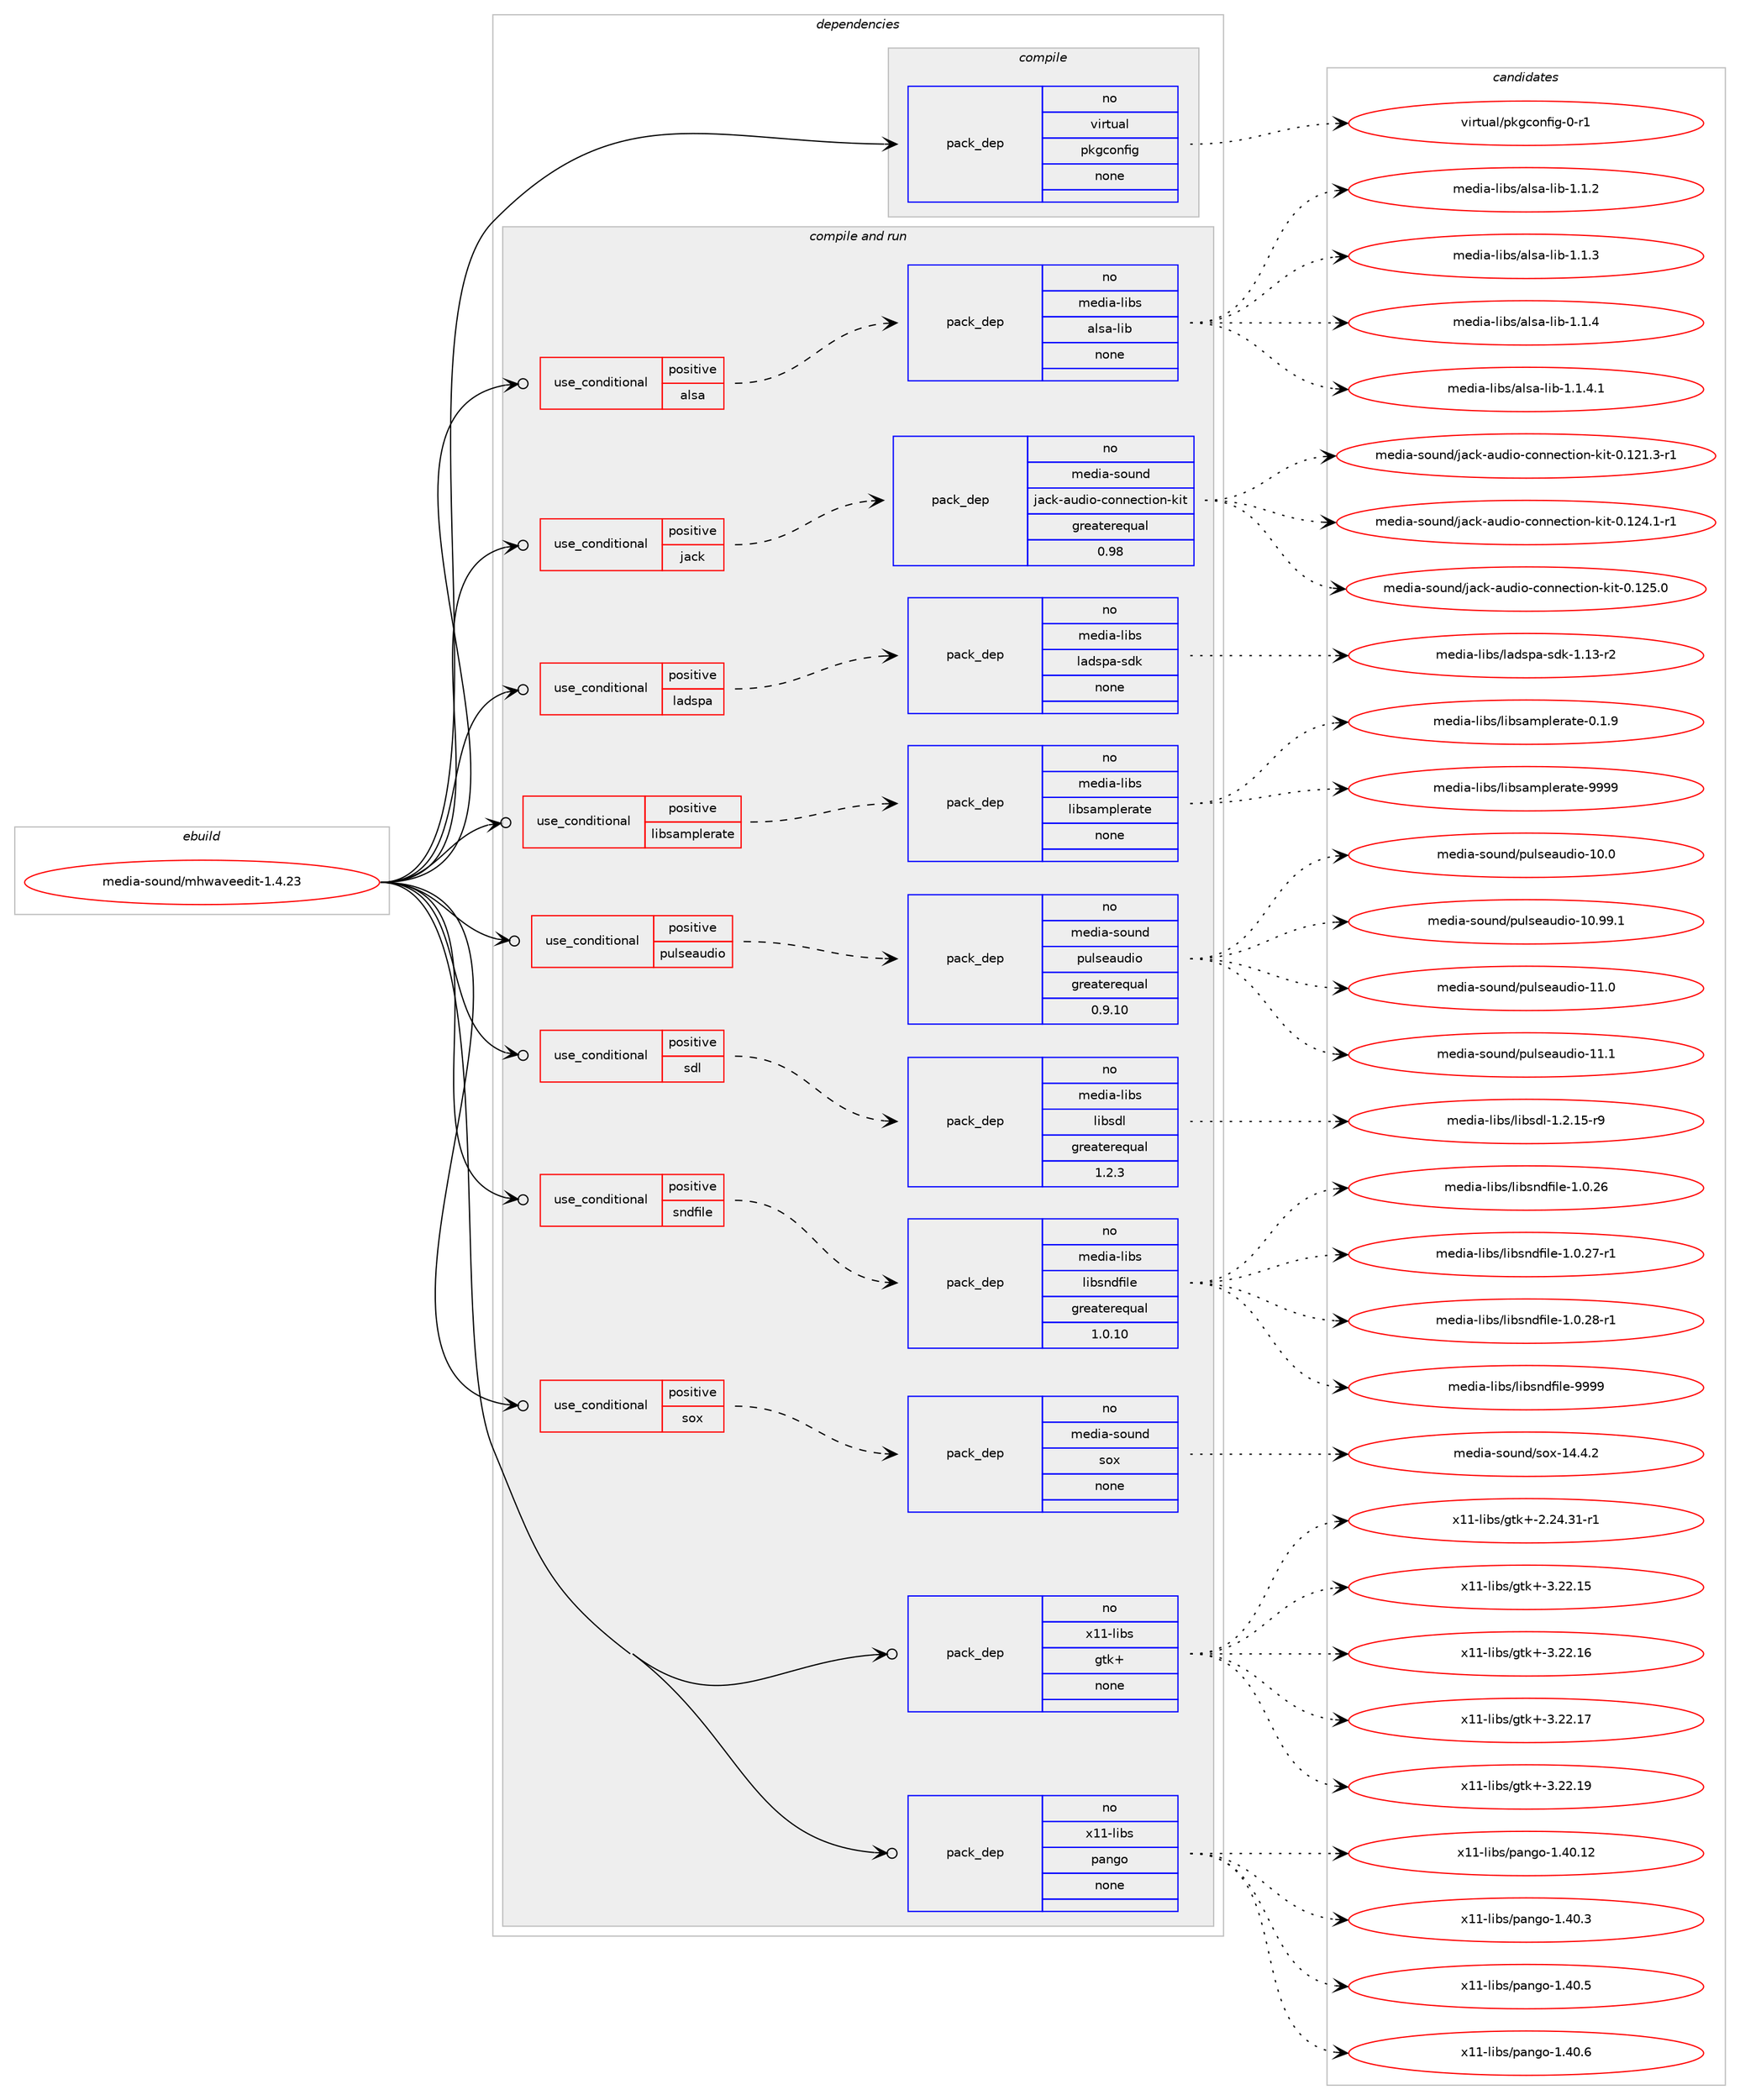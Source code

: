 digraph prolog {

# *************
# Graph options
# *************

newrank=true;
concentrate=true;
compound=true;
graph [rankdir=LR,fontname=Helvetica,fontsize=10,ranksep=1.5];#, ranksep=2.5, nodesep=0.2];
edge  [arrowhead=vee];
node  [fontname=Helvetica,fontsize=10];

# **********
# The ebuild
# **********

subgraph cluster_leftcol {
color=gray;
rank=same;
label=<<i>ebuild</i>>;
id [label="media-sound/mhwaveedit-1.4.23", color=red, width=4, href="../media-sound/mhwaveedit-1.4.23.svg"];
}

# ****************
# The dependencies
# ****************

subgraph cluster_midcol {
color=gray;
label=<<i>dependencies</i>>;
subgraph cluster_compile {
fillcolor="#eeeeee";
style=filled;
label=<<i>compile</i>>;
subgraph pack282739 {
dependency382619 [label=<<TABLE BORDER="0" CELLBORDER="1" CELLSPACING="0" CELLPADDING="4" WIDTH="220"><TR><TD ROWSPAN="6" CELLPADDING="30">pack_dep</TD></TR><TR><TD WIDTH="110">no</TD></TR><TR><TD>virtual</TD></TR><TR><TD>pkgconfig</TD></TR><TR><TD>none</TD></TR><TR><TD></TD></TR></TABLE>>, shape=none, color=blue];
}
id:e -> dependency382619:w [weight=20,style="solid",arrowhead="vee"];
}
subgraph cluster_compileandrun {
fillcolor="#eeeeee";
style=filled;
label=<<i>compile and run</i>>;
subgraph cond93717 {
dependency382620 [label=<<TABLE BORDER="0" CELLBORDER="1" CELLSPACING="0" CELLPADDING="4"><TR><TD ROWSPAN="3" CELLPADDING="10">use_conditional</TD></TR><TR><TD>positive</TD></TR><TR><TD>alsa</TD></TR></TABLE>>, shape=none, color=red];
subgraph pack282740 {
dependency382621 [label=<<TABLE BORDER="0" CELLBORDER="1" CELLSPACING="0" CELLPADDING="4" WIDTH="220"><TR><TD ROWSPAN="6" CELLPADDING="30">pack_dep</TD></TR><TR><TD WIDTH="110">no</TD></TR><TR><TD>media-libs</TD></TR><TR><TD>alsa-lib</TD></TR><TR><TD>none</TD></TR><TR><TD></TD></TR></TABLE>>, shape=none, color=blue];
}
dependency382620:e -> dependency382621:w [weight=20,style="dashed",arrowhead="vee"];
}
id:e -> dependency382620:w [weight=20,style="solid",arrowhead="odotvee"];
subgraph cond93718 {
dependency382622 [label=<<TABLE BORDER="0" CELLBORDER="1" CELLSPACING="0" CELLPADDING="4"><TR><TD ROWSPAN="3" CELLPADDING="10">use_conditional</TD></TR><TR><TD>positive</TD></TR><TR><TD>jack</TD></TR></TABLE>>, shape=none, color=red];
subgraph pack282741 {
dependency382623 [label=<<TABLE BORDER="0" CELLBORDER="1" CELLSPACING="0" CELLPADDING="4" WIDTH="220"><TR><TD ROWSPAN="6" CELLPADDING="30">pack_dep</TD></TR><TR><TD WIDTH="110">no</TD></TR><TR><TD>media-sound</TD></TR><TR><TD>jack-audio-connection-kit</TD></TR><TR><TD>greaterequal</TD></TR><TR><TD>0.98</TD></TR></TABLE>>, shape=none, color=blue];
}
dependency382622:e -> dependency382623:w [weight=20,style="dashed",arrowhead="vee"];
}
id:e -> dependency382622:w [weight=20,style="solid",arrowhead="odotvee"];
subgraph cond93719 {
dependency382624 [label=<<TABLE BORDER="0" CELLBORDER="1" CELLSPACING="0" CELLPADDING="4"><TR><TD ROWSPAN="3" CELLPADDING="10">use_conditional</TD></TR><TR><TD>positive</TD></TR><TR><TD>ladspa</TD></TR></TABLE>>, shape=none, color=red];
subgraph pack282742 {
dependency382625 [label=<<TABLE BORDER="0" CELLBORDER="1" CELLSPACING="0" CELLPADDING="4" WIDTH="220"><TR><TD ROWSPAN="6" CELLPADDING="30">pack_dep</TD></TR><TR><TD WIDTH="110">no</TD></TR><TR><TD>media-libs</TD></TR><TR><TD>ladspa-sdk</TD></TR><TR><TD>none</TD></TR><TR><TD></TD></TR></TABLE>>, shape=none, color=blue];
}
dependency382624:e -> dependency382625:w [weight=20,style="dashed",arrowhead="vee"];
}
id:e -> dependency382624:w [weight=20,style="solid",arrowhead="odotvee"];
subgraph cond93720 {
dependency382626 [label=<<TABLE BORDER="0" CELLBORDER="1" CELLSPACING="0" CELLPADDING="4"><TR><TD ROWSPAN="3" CELLPADDING="10">use_conditional</TD></TR><TR><TD>positive</TD></TR><TR><TD>libsamplerate</TD></TR></TABLE>>, shape=none, color=red];
subgraph pack282743 {
dependency382627 [label=<<TABLE BORDER="0" CELLBORDER="1" CELLSPACING="0" CELLPADDING="4" WIDTH="220"><TR><TD ROWSPAN="6" CELLPADDING="30">pack_dep</TD></TR><TR><TD WIDTH="110">no</TD></TR><TR><TD>media-libs</TD></TR><TR><TD>libsamplerate</TD></TR><TR><TD>none</TD></TR><TR><TD></TD></TR></TABLE>>, shape=none, color=blue];
}
dependency382626:e -> dependency382627:w [weight=20,style="dashed",arrowhead="vee"];
}
id:e -> dependency382626:w [weight=20,style="solid",arrowhead="odotvee"];
subgraph cond93721 {
dependency382628 [label=<<TABLE BORDER="0" CELLBORDER="1" CELLSPACING="0" CELLPADDING="4"><TR><TD ROWSPAN="3" CELLPADDING="10">use_conditional</TD></TR><TR><TD>positive</TD></TR><TR><TD>pulseaudio</TD></TR></TABLE>>, shape=none, color=red];
subgraph pack282744 {
dependency382629 [label=<<TABLE BORDER="0" CELLBORDER="1" CELLSPACING="0" CELLPADDING="4" WIDTH="220"><TR><TD ROWSPAN="6" CELLPADDING="30">pack_dep</TD></TR><TR><TD WIDTH="110">no</TD></TR><TR><TD>media-sound</TD></TR><TR><TD>pulseaudio</TD></TR><TR><TD>greaterequal</TD></TR><TR><TD>0.9.10</TD></TR></TABLE>>, shape=none, color=blue];
}
dependency382628:e -> dependency382629:w [weight=20,style="dashed",arrowhead="vee"];
}
id:e -> dependency382628:w [weight=20,style="solid",arrowhead="odotvee"];
subgraph cond93722 {
dependency382630 [label=<<TABLE BORDER="0" CELLBORDER="1" CELLSPACING="0" CELLPADDING="4"><TR><TD ROWSPAN="3" CELLPADDING="10">use_conditional</TD></TR><TR><TD>positive</TD></TR><TR><TD>sdl</TD></TR></TABLE>>, shape=none, color=red];
subgraph pack282745 {
dependency382631 [label=<<TABLE BORDER="0" CELLBORDER="1" CELLSPACING="0" CELLPADDING="4" WIDTH="220"><TR><TD ROWSPAN="6" CELLPADDING="30">pack_dep</TD></TR><TR><TD WIDTH="110">no</TD></TR><TR><TD>media-libs</TD></TR><TR><TD>libsdl</TD></TR><TR><TD>greaterequal</TD></TR><TR><TD>1.2.3</TD></TR></TABLE>>, shape=none, color=blue];
}
dependency382630:e -> dependency382631:w [weight=20,style="dashed",arrowhead="vee"];
}
id:e -> dependency382630:w [weight=20,style="solid",arrowhead="odotvee"];
subgraph cond93723 {
dependency382632 [label=<<TABLE BORDER="0" CELLBORDER="1" CELLSPACING="0" CELLPADDING="4"><TR><TD ROWSPAN="3" CELLPADDING="10">use_conditional</TD></TR><TR><TD>positive</TD></TR><TR><TD>sndfile</TD></TR></TABLE>>, shape=none, color=red];
subgraph pack282746 {
dependency382633 [label=<<TABLE BORDER="0" CELLBORDER="1" CELLSPACING="0" CELLPADDING="4" WIDTH="220"><TR><TD ROWSPAN="6" CELLPADDING="30">pack_dep</TD></TR><TR><TD WIDTH="110">no</TD></TR><TR><TD>media-libs</TD></TR><TR><TD>libsndfile</TD></TR><TR><TD>greaterequal</TD></TR><TR><TD>1.0.10</TD></TR></TABLE>>, shape=none, color=blue];
}
dependency382632:e -> dependency382633:w [weight=20,style="dashed",arrowhead="vee"];
}
id:e -> dependency382632:w [weight=20,style="solid",arrowhead="odotvee"];
subgraph cond93724 {
dependency382634 [label=<<TABLE BORDER="0" CELLBORDER="1" CELLSPACING="0" CELLPADDING="4"><TR><TD ROWSPAN="3" CELLPADDING="10">use_conditional</TD></TR><TR><TD>positive</TD></TR><TR><TD>sox</TD></TR></TABLE>>, shape=none, color=red];
subgraph pack282747 {
dependency382635 [label=<<TABLE BORDER="0" CELLBORDER="1" CELLSPACING="0" CELLPADDING="4" WIDTH="220"><TR><TD ROWSPAN="6" CELLPADDING="30">pack_dep</TD></TR><TR><TD WIDTH="110">no</TD></TR><TR><TD>media-sound</TD></TR><TR><TD>sox</TD></TR><TR><TD>none</TD></TR><TR><TD></TD></TR></TABLE>>, shape=none, color=blue];
}
dependency382634:e -> dependency382635:w [weight=20,style="dashed",arrowhead="vee"];
}
id:e -> dependency382634:w [weight=20,style="solid",arrowhead="odotvee"];
subgraph pack282748 {
dependency382636 [label=<<TABLE BORDER="0" CELLBORDER="1" CELLSPACING="0" CELLPADDING="4" WIDTH="220"><TR><TD ROWSPAN="6" CELLPADDING="30">pack_dep</TD></TR><TR><TD WIDTH="110">no</TD></TR><TR><TD>x11-libs</TD></TR><TR><TD>gtk+</TD></TR><TR><TD>none</TD></TR><TR><TD></TD></TR></TABLE>>, shape=none, color=blue];
}
id:e -> dependency382636:w [weight=20,style="solid",arrowhead="odotvee"];
subgraph pack282749 {
dependency382637 [label=<<TABLE BORDER="0" CELLBORDER="1" CELLSPACING="0" CELLPADDING="4" WIDTH="220"><TR><TD ROWSPAN="6" CELLPADDING="30">pack_dep</TD></TR><TR><TD WIDTH="110">no</TD></TR><TR><TD>x11-libs</TD></TR><TR><TD>pango</TD></TR><TR><TD>none</TD></TR><TR><TD></TD></TR></TABLE>>, shape=none, color=blue];
}
id:e -> dependency382637:w [weight=20,style="solid",arrowhead="odotvee"];
}
subgraph cluster_run {
fillcolor="#eeeeee";
style=filled;
label=<<i>run</i>>;
}
}

# **************
# The candidates
# **************

subgraph cluster_choices {
rank=same;
color=gray;
label=<<i>candidates</i>>;

subgraph choice282739 {
color=black;
nodesep=1;
choice11810511411611797108471121071039911111010210510345484511449 [label="virtual/pkgconfig-0-r1", color=red, width=4,href="../virtual/pkgconfig-0-r1.svg"];
dependency382619:e -> choice11810511411611797108471121071039911111010210510345484511449:w [style=dotted,weight="100"];
}
subgraph choice282740 {
color=black;
nodesep=1;
choice1091011001059745108105981154797108115974510810598454946494650 [label="media-libs/alsa-lib-1.1.2", color=red, width=4,href="../media-libs/alsa-lib-1.1.2.svg"];
choice1091011001059745108105981154797108115974510810598454946494651 [label="media-libs/alsa-lib-1.1.3", color=red, width=4,href="../media-libs/alsa-lib-1.1.3.svg"];
choice1091011001059745108105981154797108115974510810598454946494652 [label="media-libs/alsa-lib-1.1.4", color=red, width=4,href="../media-libs/alsa-lib-1.1.4.svg"];
choice10910110010597451081059811547971081159745108105984549464946524649 [label="media-libs/alsa-lib-1.1.4.1", color=red, width=4,href="../media-libs/alsa-lib-1.1.4.1.svg"];
dependency382621:e -> choice1091011001059745108105981154797108115974510810598454946494650:w [style=dotted,weight="100"];
dependency382621:e -> choice1091011001059745108105981154797108115974510810598454946494651:w [style=dotted,weight="100"];
dependency382621:e -> choice1091011001059745108105981154797108115974510810598454946494652:w [style=dotted,weight="100"];
dependency382621:e -> choice10910110010597451081059811547971081159745108105984549464946524649:w [style=dotted,weight="100"];
}
subgraph choice282741 {
color=black;
nodesep=1;
choice109101100105974511511111711010047106979910745971171001051114599111110110101991161051111104510710511645484649504946514511449 [label="media-sound/jack-audio-connection-kit-0.121.3-r1", color=red, width=4,href="../media-sound/jack-audio-connection-kit-0.121.3-r1.svg"];
choice109101100105974511511111711010047106979910745971171001051114599111110110101991161051111104510710511645484649505246494511449 [label="media-sound/jack-audio-connection-kit-0.124.1-r1", color=red, width=4,href="../media-sound/jack-audio-connection-kit-0.124.1-r1.svg"];
choice10910110010597451151111171101004710697991074597117100105111459911111011010199116105111110451071051164548464950534648 [label="media-sound/jack-audio-connection-kit-0.125.0", color=red, width=4,href="../media-sound/jack-audio-connection-kit-0.125.0.svg"];
dependency382623:e -> choice109101100105974511511111711010047106979910745971171001051114599111110110101991161051111104510710511645484649504946514511449:w [style=dotted,weight="100"];
dependency382623:e -> choice109101100105974511511111711010047106979910745971171001051114599111110110101991161051111104510710511645484649505246494511449:w [style=dotted,weight="100"];
dependency382623:e -> choice10910110010597451151111171101004710697991074597117100105111459911111011010199116105111110451071051164548464950534648:w [style=dotted,weight="100"];
}
subgraph choice282742 {
color=black;
nodesep=1;
choice1091011001059745108105981154710897100115112974511510010745494649514511450 [label="media-libs/ladspa-sdk-1.13-r2", color=red, width=4,href="../media-libs/ladspa-sdk-1.13-r2.svg"];
dependency382625:e -> choice1091011001059745108105981154710897100115112974511510010745494649514511450:w [style=dotted,weight="100"];
}
subgraph choice282743 {
color=black;
nodesep=1;
choice10910110010597451081059811547108105981159710911210810111497116101454846494657 [label="media-libs/libsamplerate-0.1.9", color=red, width=4,href="../media-libs/libsamplerate-0.1.9.svg"];
choice109101100105974510810598115471081059811597109112108101114971161014557575757 [label="media-libs/libsamplerate-9999", color=red, width=4,href="../media-libs/libsamplerate-9999.svg"];
dependency382627:e -> choice10910110010597451081059811547108105981159710911210810111497116101454846494657:w [style=dotted,weight="100"];
dependency382627:e -> choice109101100105974510810598115471081059811597109112108101114971161014557575757:w [style=dotted,weight="100"];
}
subgraph choice282744 {
color=black;
nodesep=1;
choice109101100105974511511111711010047112117108115101971171001051114549484648 [label="media-sound/pulseaudio-10.0", color=red, width=4,href="../media-sound/pulseaudio-10.0.svg"];
choice109101100105974511511111711010047112117108115101971171001051114549484657574649 [label="media-sound/pulseaudio-10.99.1", color=red, width=4,href="../media-sound/pulseaudio-10.99.1.svg"];
choice109101100105974511511111711010047112117108115101971171001051114549494648 [label="media-sound/pulseaudio-11.0", color=red, width=4,href="../media-sound/pulseaudio-11.0.svg"];
choice109101100105974511511111711010047112117108115101971171001051114549494649 [label="media-sound/pulseaudio-11.1", color=red, width=4,href="../media-sound/pulseaudio-11.1.svg"];
dependency382629:e -> choice109101100105974511511111711010047112117108115101971171001051114549484648:w [style=dotted,weight="100"];
dependency382629:e -> choice109101100105974511511111711010047112117108115101971171001051114549484657574649:w [style=dotted,weight="100"];
dependency382629:e -> choice109101100105974511511111711010047112117108115101971171001051114549494648:w [style=dotted,weight="100"];
dependency382629:e -> choice109101100105974511511111711010047112117108115101971171001051114549494649:w [style=dotted,weight="100"];
}
subgraph choice282745 {
color=black;
nodesep=1;
choice1091011001059745108105981154710810598115100108454946504649534511457 [label="media-libs/libsdl-1.2.15-r9", color=red, width=4,href="../media-libs/libsdl-1.2.15-r9.svg"];
dependency382631:e -> choice1091011001059745108105981154710810598115100108454946504649534511457:w [style=dotted,weight="100"];
}
subgraph choice282746 {
color=black;
nodesep=1;
choice109101100105974510810598115471081059811511010010210510810145494648465054 [label="media-libs/libsndfile-1.0.26", color=red, width=4,href="../media-libs/libsndfile-1.0.26.svg"];
choice1091011001059745108105981154710810598115110100102105108101454946484650554511449 [label="media-libs/libsndfile-1.0.27-r1", color=red, width=4,href="../media-libs/libsndfile-1.0.27-r1.svg"];
choice1091011001059745108105981154710810598115110100102105108101454946484650564511449 [label="media-libs/libsndfile-1.0.28-r1", color=red, width=4,href="../media-libs/libsndfile-1.0.28-r1.svg"];
choice10910110010597451081059811547108105981151101001021051081014557575757 [label="media-libs/libsndfile-9999", color=red, width=4,href="../media-libs/libsndfile-9999.svg"];
dependency382633:e -> choice109101100105974510810598115471081059811511010010210510810145494648465054:w [style=dotted,weight="100"];
dependency382633:e -> choice1091011001059745108105981154710810598115110100102105108101454946484650554511449:w [style=dotted,weight="100"];
dependency382633:e -> choice1091011001059745108105981154710810598115110100102105108101454946484650564511449:w [style=dotted,weight="100"];
dependency382633:e -> choice10910110010597451081059811547108105981151101001021051081014557575757:w [style=dotted,weight="100"];
}
subgraph choice282747 {
color=black;
nodesep=1;
choice10910110010597451151111171101004711511112045495246524650 [label="media-sound/sox-14.4.2", color=red, width=4,href="../media-sound/sox-14.4.2.svg"];
dependency382635:e -> choice10910110010597451151111171101004711511112045495246524650:w [style=dotted,weight="100"];
}
subgraph choice282748 {
color=black;
nodesep=1;
choice12049494510810598115471031161074345504650524651494511449 [label="x11-libs/gtk+-2.24.31-r1", color=red, width=4,href="../x11-libs/gtk+-2.24.31-r1.svg"];
choice1204949451081059811547103116107434551465050464953 [label="x11-libs/gtk+-3.22.15", color=red, width=4,href="../x11-libs/gtk+-3.22.15.svg"];
choice1204949451081059811547103116107434551465050464954 [label="x11-libs/gtk+-3.22.16", color=red, width=4,href="../x11-libs/gtk+-3.22.16.svg"];
choice1204949451081059811547103116107434551465050464955 [label="x11-libs/gtk+-3.22.17", color=red, width=4,href="../x11-libs/gtk+-3.22.17.svg"];
choice1204949451081059811547103116107434551465050464957 [label="x11-libs/gtk+-3.22.19", color=red, width=4,href="../x11-libs/gtk+-3.22.19.svg"];
dependency382636:e -> choice12049494510810598115471031161074345504650524651494511449:w [style=dotted,weight="100"];
dependency382636:e -> choice1204949451081059811547103116107434551465050464953:w [style=dotted,weight="100"];
dependency382636:e -> choice1204949451081059811547103116107434551465050464954:w [style=dotted,weight="100"];
dependency382636:e -> choice1204949451081059811547103116107434551465050464955:w [style=dotted,weight="100"];
dependency382636:e -> choice1204949451081059811547103116107434551465050464957:w [style=dotted,weight="100"];
}
subgraph choice282749 {
color=black;
nodesep=1;
choice1204949451081059811547112971101031114549465248464950 [label="x11-libs/pango-1.40.12", color=red, width=4,href="../x11-libs/pango-1.40.12.svg"];
choice12049494510810598115471129711010311145494652484651 [label="x11-libs/pango-1.40.3", color=red, width=4,href="../x11-libs/pango-1.40.3.svg"];
choice12049494510810598115471129711010311145494652484653 [label="x11-libs/pango-1.40.5", color=red, width=4,href="../x11-libs/pango-1.40.5.svg"];
choice12049494510810598115471129711010311145494652484654 [label="x11-libs/pango-1.40.6", color=red, width=4,href="../x11-libs/pango-1.40.6.svg"];
dependency382637:e -> choice1204949451081059811547112971101031114549465248464950:w [style=dotted,weight="100"];
dependency382637:e -> choice12049494510810598115471129711010311145494652484651:w [style=dotted,weight="100"];
dependency382637:e -> choice12049494510810598115471129711010311145494652484653:w [style=dotted,weight="100"];
dependency382637:e -> choice12049494510810598115471129711010311145494652484654:w [style=dotted,weight="100"];
}
}

}
